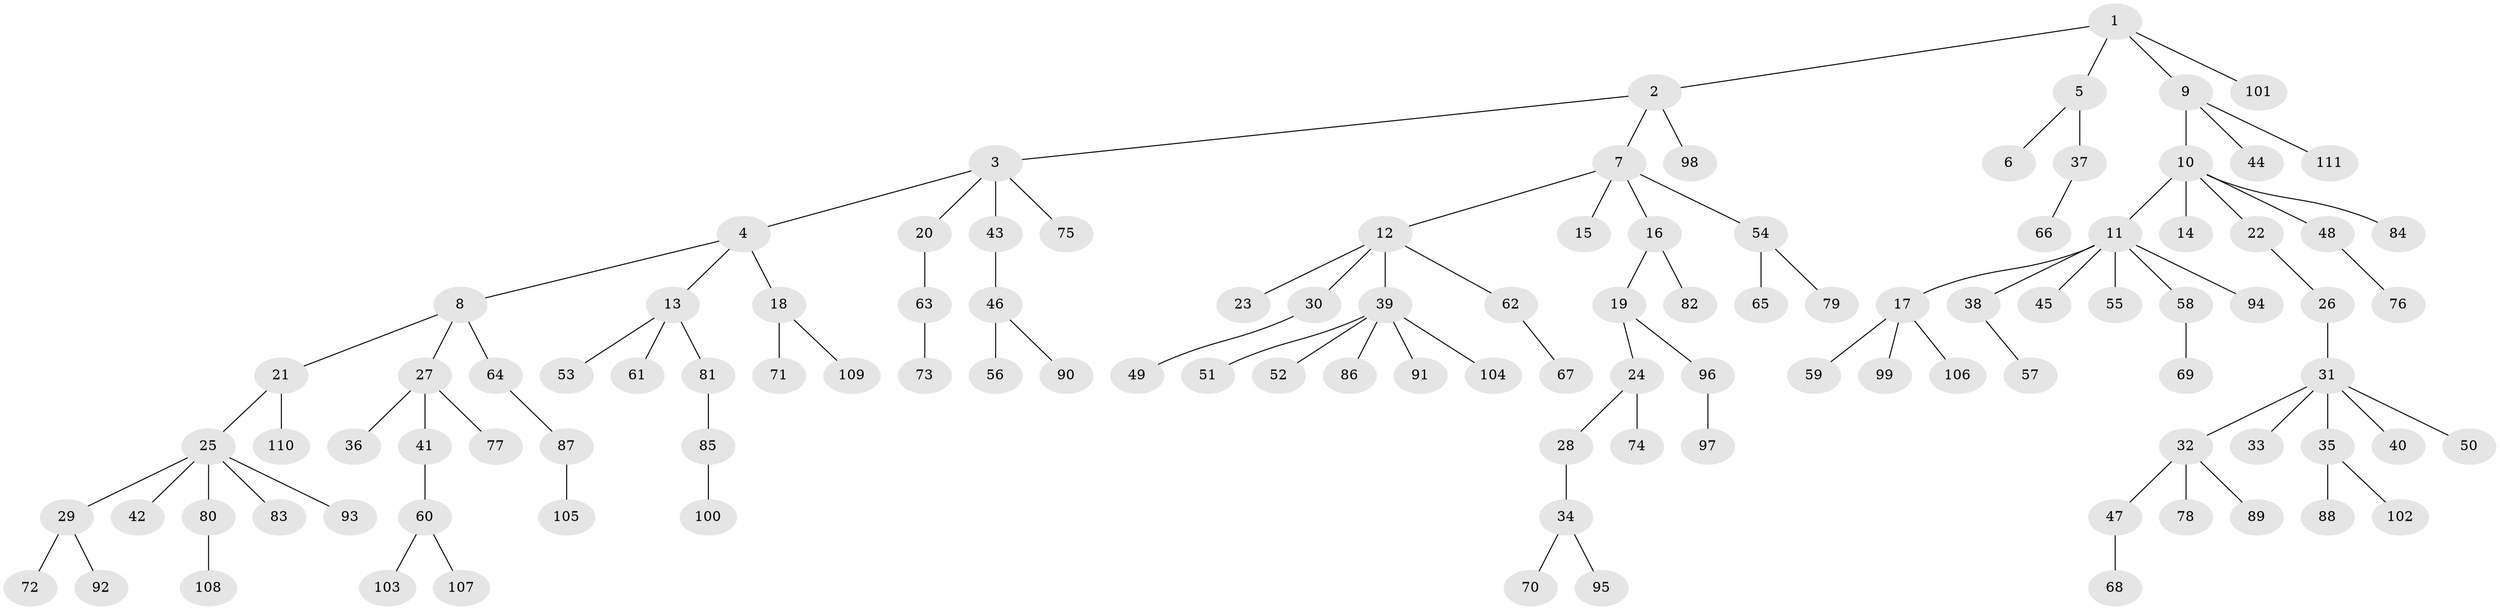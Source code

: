 // Generated by graph-tools (version 1.1) at 2025/52/03/09/25 04:52:47]
// undirected, 111 vertices, 110 edges
graph export_dot {
graph [start="1"]
  node [color=gray90,style=filled];
  1;
  2;
  3;
  4;
  5;
  6;
  7;
  8;
  9;
  10;
  11;
  12;
  13;
  14;
  15;
  16;
  17;
  18;
  19;
  20;
  21;
  22;
  23;
  24;
  25;
  26;
  27;
  28;
  29;
  30;
  31;
  32;
  33;
  34;
  35;
  36;
  37;
  38;
  39;
  40;
  41;
  42;
  43;
  44;
  45;
  46;
  47;
  48;
  49;
  50;
  51;
  52;
  53;
  54;
  55;
  56;
  57;
  58;
  59;
  60;
  61;
  62;
  63;
  64;
  65;
  66;
  67;
  68;
  69;
  70;
  71;
  72;
  73;
  74;
  75;
  76;
  77;
  78;
  79;
  80;
  81;
  82;
  83;
  84;
  85;
  86;
  87;
  88;
  89;
  90;
  91;
  92;
  93;
  94;
  95;
  96;
  97;
  98;
  99;
  100;
  101;
  102;
  103;
  104;
  105;
  106;
  107;
  108;
  109;
  110;
  111;
  1 -- 2;
  1 -- 5;
  1 -- 9;
  1 -- 101;
  2 -- 3;
  2 -- 7;
  2 -- 98;
  3 -- 4;
  3 -- 20;
  3 -- 43;
  3 -- 75;
  4 -- 8;
  4 -- 13;
  4 -- 18;
  5 -- 6;
  5 -- 37;
  7 -- 12;
  7 -- 15;
  7 -- 16;
  7 -- 54;
  8 -- 21;
  8 -- 27;
  8 -- 64;
  9 -- 10;
  9 -- 44;
  9 -- 111;
  10 -- 11;
  10 -- 14;
  10 -- 22;
  10 -- 48;
  10 -- 84;
  11 -- 17;
  11 -- 38;
  11 -- 45;
  11 -- 55;
  11 -- 58;
  11 -- 94;
  12 -- 23;
  12 -- 30;
  12 -- 39;
  12 -- 62;
  13 -- 53;
  13 -- 61;
  13 -- 81;
  16 -- 19;
  16 -- 82;
  17 -- 59;
  17 -- 99;
  17 -- 106;
  18 -- 71;
  18 -- 109;
  19 -- 24;
  19 -- 96;
  20 -- 63;
  21 -- 25;
  21 -- 110;
  22 -- 26;
  24 -- 28;
  24 -- 74;
  25 -- 29;
  25 -- 42;
  25 -- 80;
  25 -- 83;
  25 -- 93;
  26 -- 31;
  27 -- 36;
  27 -- 41;
  27 -- 77;
  28 -- 34;
  29 -- 72;
  29 -- 92;
  30 -- 49;
  31 -- 32;
  31 -- 33;
  31 -- 35;
  31 -- 40;
  31 -- 50;
  32 -- 47;
  32 -- 78;
  32 -- 89;
  34 -- 70;
  34 -- 95;
  35 -- 88;
  35 -- 102;
  37 -- 66;
  38 -- 57;
  39 -- 51;
  39 -- 52;
  39 -- 86;
  39 -- 91;
  39 -- 104;
  41 -- 60;
  43 -- 46;
  46 -- 56;
  46 -- 90;
  47 -- 68;
  48 -- 76;
  54 -- 65;
  54 -- 79;
  58 -- 69;
  60 -- 103;
  60 -- 107;
  62 -- 67;
  63 -- 73;
  64 -- 87;
  80 -- 108;
  81 -- 85;
  85 -- 100;
  87 -- 105;
  96 -- 97;
}
